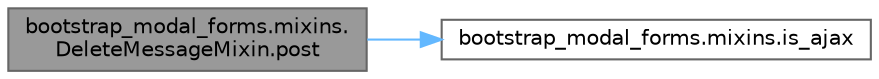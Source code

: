 digraph "bootstrap_modal_forms.mixins.DeleteMessageMixin.post"
{
 // LATEX_PDF_SIZE
  bgcolor="transparent";
  edge [fontname=Helvetica,fontsize=10,labelfontname=Helvetica,labelfontsize=10];
  node [fontname=Helvetica,fontsize=10,shape=box,height=0.2,width=0.4];
  rankdir="LR";
  Node1 [id="Node000001",label="bootstrap_modal_forms.mixins.\lDeleteMessageMixin.post",height=0.2,width=0.4,color="gray40", fillcolor="grey60", style="filled", fontcolor="black",tooltip=" "];
  Node1 -> Node2 [id="edge1_Node000001_Node000002",color="steelblue1",style="solid",tooltip=" "];
  Node2 [id="Node000002",label="bootstrap_modal_forms.mixins.is_ajax",height=0.2,width=0.4,color="grey40", fillcolor="white", style="filled",URL="$namespacebootstrap__modal__forms_1_1mixins.html#afa3f0b5bfe74f2a68bebd83fa6b337c0",tooltip=" "];
}
